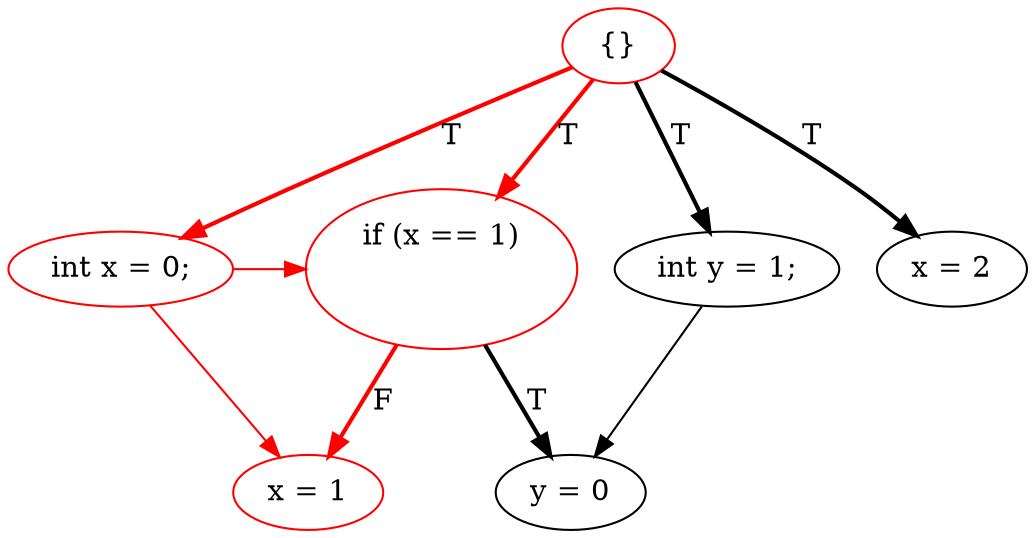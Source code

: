 digraph {
rankdir=TD;
3[label="{}",color=red]; 
3 -> 4[label="T",style=bold,color=red];
4[label="int x = 0;",color=red];
4 -> 2[color=red];
4 -> 0[color=red];
3 -> 5[label="T",style=bold];
5[label="int y = 1;"];
5 -> 1;
3 -> 0[label="T",style=bold,color=red];
0[label="if (x == 1)
    ",color=red]; 
0 -> 1[label="T",style=bold];
1[label="y = 0"];
0 -> 2[label="F",style=bold,color=red];
2[label="x = 1",color=red];
3 -> 6[label="T",style=bold];
6[label="x = 2"];
{ rank=same 4 5 0 6 }{ rank=same 1 2 }
}